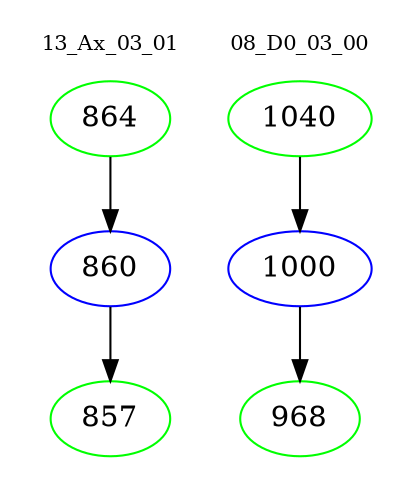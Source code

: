 digraph{
subgraph cluster_0 {
color = white
label = "13_Ax_03_01";
fontsize=10;
T0_864 [label="864", color="green"]
T0_864 -> T0_860 [color="black"]
T0_860 [label="860", color="blue"]
T0_860 -> T0_857 [color="black"]
T0_857 [label="857", color="green"]
}
subgraph cluster_1 {
color = white
label = "08_D0_03_00";
fontsize=10;
T1_1040 [label="1040", color="green"]
T1_1040 -> T1_1000 [color="black"]
T1_1000 [label="1000", color="blue"]
T1_1000 -> T1_968 [color="black"]
T1_968 [label="968", color="green"]
}
}
